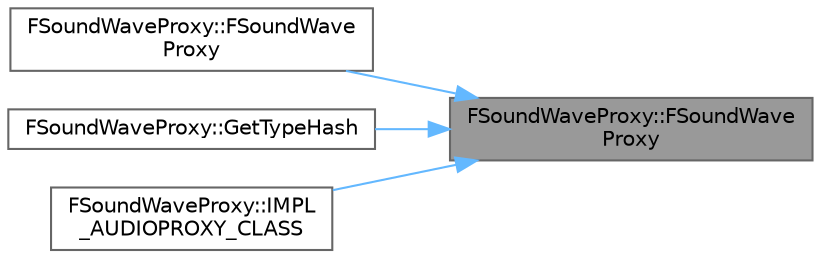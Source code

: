 digraph "FSoundWaveProxy::FSoundWaveProxy"
{
 // INTERACTIVE_SVG=YES
 // LATEX_PDF_SIZE
  bgcolor="transparent";
  edge [fontname=Helvetica,fontsize=10,labelfontname=Helvetica,labelfontsize=10];
  node [fontname=Helvetica,fontsize=10,shape=box,height=0.2,width=0.4];
  rankdir="RL";
  Node1 [id="Node000001",label="FSoundWaveProxy::FSoundWave\lProxy",height=0.2,width=0.4,color="gray40", fillcolor="grey60", style="filled", fontcolor="black",tooltip=" "];
  Node1 -> Node2 [id="edge1_Node000001_Node000002",dir="back",color="steelblue1",style="solid",tooltip=" "];
  Node2 [id="Node000002",label="FSoundWaveProxy::FSoundWave\lProxy",height=0.2,width=0.4,color="grey40", fillcolor="white", style="filled",URL="$d3/d84/classFSoundWaveProxy.html#a0f66fb14cfeadd62006d0b076f4eae00",tooltip=" "];
  Node1 -> Node3 [id="edge2_Node000001_Node000003",dir="back",color="steelblue1",style="solid",tooltip=" "];
  Node3 [id="Node000003",label="FSoundWaveProxy::GetTypeHash",height=0.2,width=0.4,color="grey40", fillcolor="white", style="filled",URL="$d3/d84/classFSoundWaveProxy.html#a48d1338c647d1956a18c6a045e229994",tooltip=" "];
  Node1 -> Node4 [id="edge3_Node000001_Node000004",dir="back",color="steelblue1",style="solid",tooltip=" "];
  Node4 [id="Node000004",label="FSoundWaveProxy::IMPL\l_AUDIOPROXY_CLASS",height=0.2,width=0.4,color="grey40", fillcolor="white", style="filled",URL="$d3/d84/classFSoundWaveProxy.html#a0b36a44fe2d2c46f6a0a75d7ed216c58",tooltip=" "];
}
